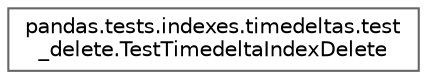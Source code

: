 digraph "Graphical Class Hierarchy"
{
 // LATEX_PDF_SIZE
  bgcolor="transparent";
  edge [fontname=Helvetica,fontsize=10,labelfontname=Helvetica,labelfontsize=10];
  node [fontname=Helvetica,fontsize=10,shape=box,height=0.2,width=0.4];
  rankdir="LR";
  Node0 [id="Node000000",label="pandas.tests.indexes.timedeltas.test\l_delete.TestTimedeltaIndexDelete",height=0.2,width=0.4,color="grey40", fillcolor="white", style="filled",URL="$d3/d36/classpandas_1_1tests_1_1indexes_1_1timedeltas_1_1test__delete_1_1TestTimedeltaIndexDelete.html",tooltip=" "];
}
